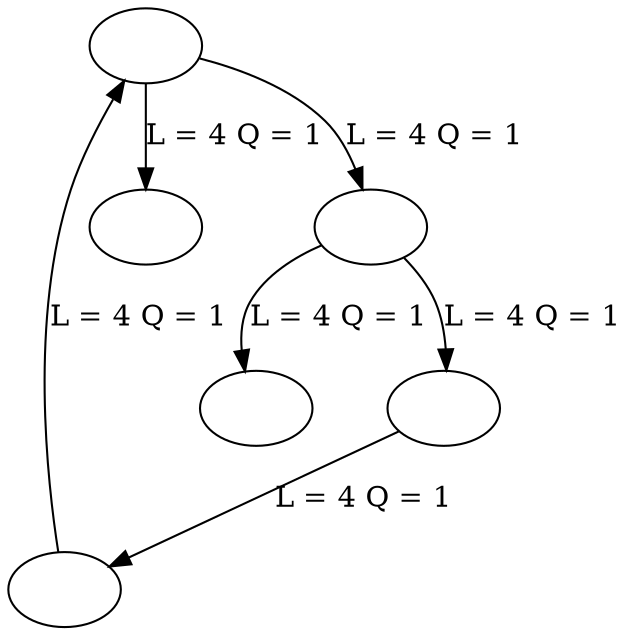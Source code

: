 digraph A{
 ABD[label=""]
 BCC[label=""]

 CDA[label=""]
  CDA -> DAB[label="L = 4 Q = 1"];
 BCD[label=""]
  BCD -> CDA[label="L = 4 Q = 1"];
 ABC[label=""]
  ABC -> BCC[label="L = 4 Q = 1"];
  ABC -> BCD[label="L = 4 Q = 1"];
 DAB[label=""]
  DAB -> ABD[label="L = 4 Q = 1"];
  DAB -> ABC[label="L = 4 Q = 1"];
}